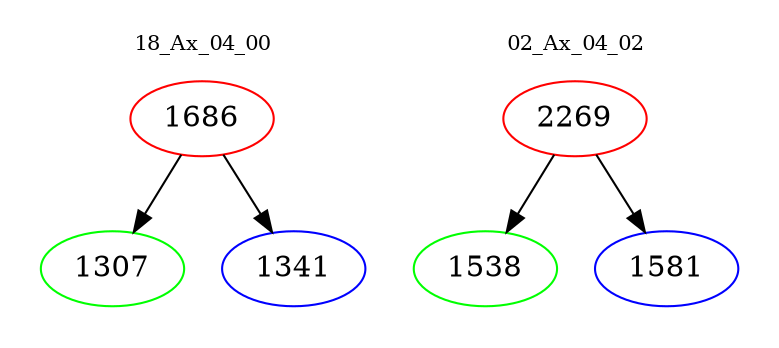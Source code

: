 digraph{
subgraph cluster_0 {
color = white
label = "18_Ax_04_00";
fontsize=10;
T0_1686 [label="1686", color="red"]
T0_1686 -> T0_1307 [color="black"]
T0_1307 [label="1307", color="green"]
T0_1686 -> T0_1341 [color="black"]
T0_1341 [label="1341", color="blue"]
}
subgraph cluster_1 {
color = white
label = "02_Ax_04_02";
fontsize=10;
T1_2269 [label="2269", color="red"]
T1_2269 -> T1_1538 [color="black"]
T1_1538 [label="1538", color="green"]
T1_2269 -> T1_1581 [color="black"]
T1_1581 [label="1581", color="blue"]
}
}
